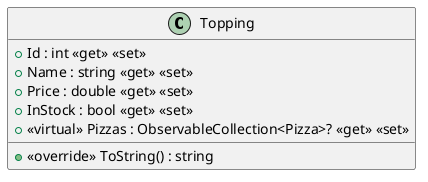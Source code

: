 @startuml
class Topping {
    + Id : int <<get>> <<set>>
    + Name : string <<get>> <<set>>
    + Price : double <<get>> <<set>>
    + InStock : bool <<get>> <<set>>
    + <<virtual>> Pizzas : ObservableCollection<Pizza>? <<get>> <<set>>
    + <<override>> ToString() : string
}
@enduml
